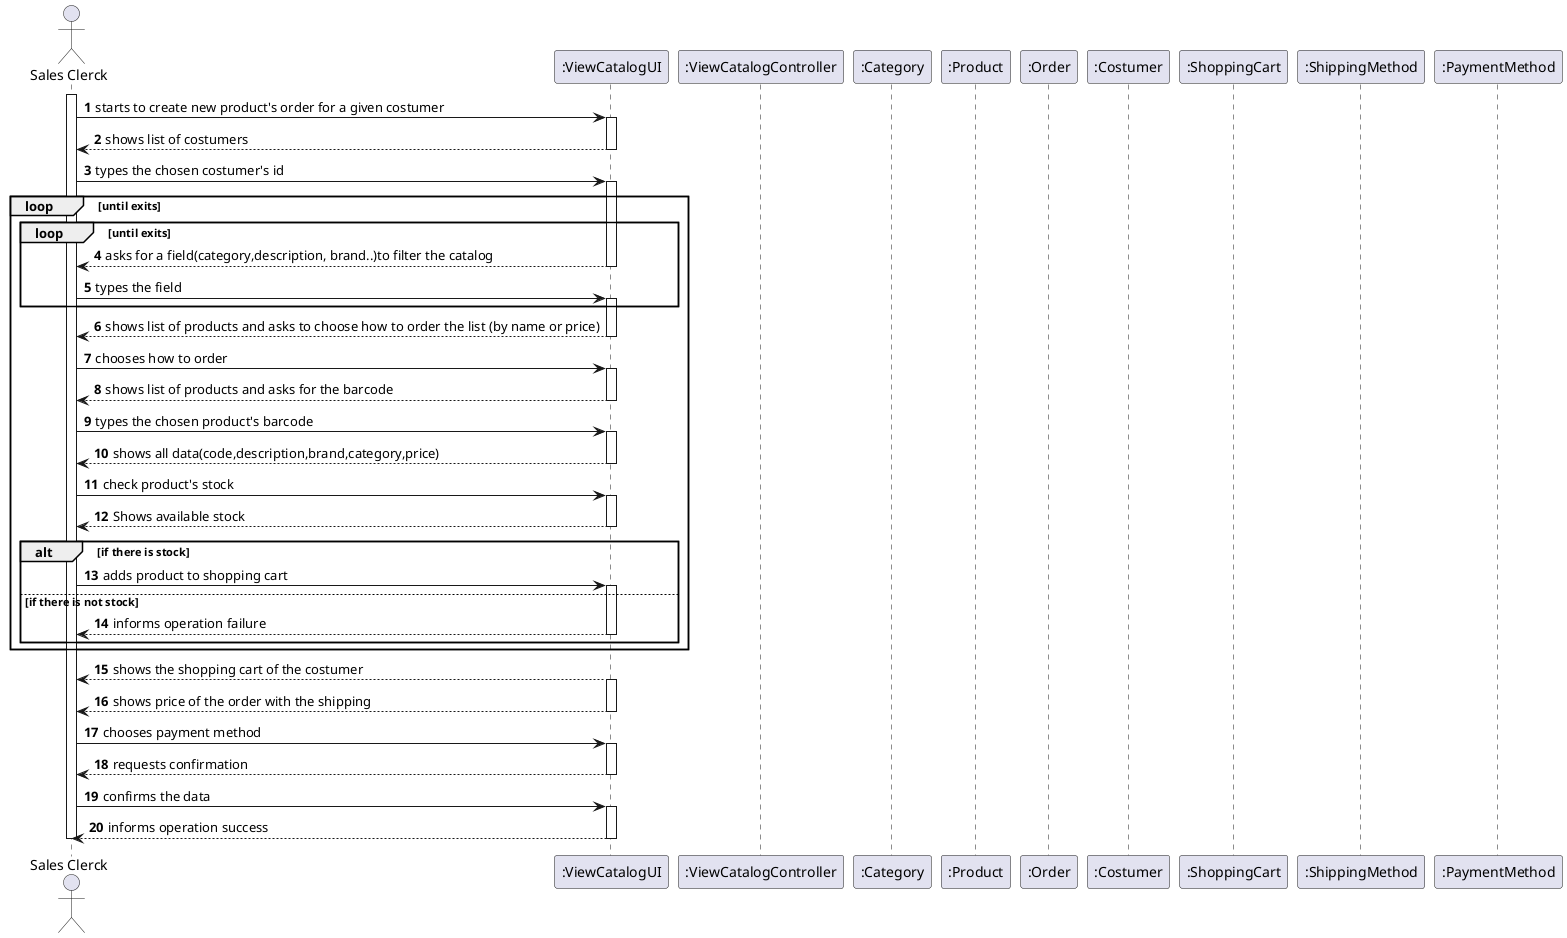 @startuml
autonumber
'hide footbox
actor "Sales Clerck" as SC
participant ":ViewCatalogUI" as UI
participant ":ViewCatalogController" as CTRL
participant ":Category" as Categ
participant ":Product" as Prod
participant ":Order" as Order
participant ":Costumer" as Costumer
participant ":ShoppingCart" as ShopCa
participant ":ShippingMethod" as SM
participant ":PaymentMethod" as PM
activate SC

SC -> UI : starts to create new product's order for a given costumer
activate UI

UI --> SC : shows list of costumers
deactivate UI

SC -> UI : types the chosen costumer's id
activate UI
loop until exits
loop until exits
UI --> SC : asks for a field(category,description, brand..)to filter the catalog
deactivate UI

SC -> UI : types the field
activate UI

end loop
UI --> SC : shows list of products and asks to choose how to order the list (by name or price)
deactivate UI

SC -> UI : chooses how to order
activate UI

UI --> SC : shows list of products and asks for the barcode
deactivate UI

SC -> UI : types the chosen product's barcode
activate UI

UI --> SC :shows all data(code,description,brand,category,price)
deactivate UI

SC -> UI : check product's stock
activate UI
UI --> SC : Shows available stock
deactivate UI

alt if there is stock
SC -> UI : adds product to shopping cart
activate UI
else if there is not stock

UI --> SC : informs operation failure
deactivate UI
end

end loop

UI --> SC : shows the shopping cart of the costumer
activate UI

UI --> SC : shows price of the order with the shipping
deactivate UI
deactivate UI

SC -> UI : chooses payment method
activate UI

UI --> SC : requests confirmation
deactivate UI
SC -> UI : confirms the data

activate UI
UI --> SC : informs operation success
deactivate UI
deactivate SC

@enduml
